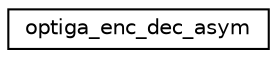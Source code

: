 digraph "Graphical Class Hierarchy"
{
 // LATEX_PDF_SIZE
  edge [fontname="Helvetica",fontsize="10",labelfontname="Helvetica",labelfontsize="10"];
  node [fontname="Helvetica",fontsize="10",shape=record];
  rankdir="LR";
  Node0 [label="optiga_enc_dec_asym",height=0.2,width=0.4,color="black", fillcolor="white", style="filled",URL="$dd/d4a/structoptiga__enc__dec__asym.html",tooltip="Specifies the structure for asymmetric encryption and decryption."];
}
